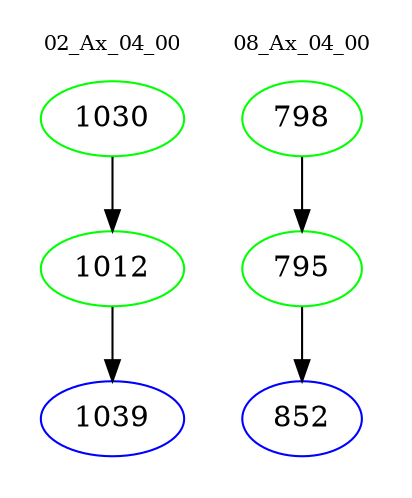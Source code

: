 digraph{
subgraph cluster_0 {
color = white
label = "02_Ax_04_00";
fontsize=10;
T0_1030 [label="1030", color="green"]
T0_1030 -> T0_1012 [color="black"]
T0_1012 [label="1012", color="green"]
T0_1012 -> T0_1039 [color="black"]
T0_1039 [label="1039", color="blue"]
}
subgraph cluster_1 {
color = white
label = "08_Ax_04_00";
fontsize=10;
T1_798 [label="798", color="green"]
T1_798 -> T1_795 [color="black"]
T1_795 [label="795", color="green"]
T1_795 -> T1_852 [color="black"]
T1_852 [label="852", color="blue"]
}
}
